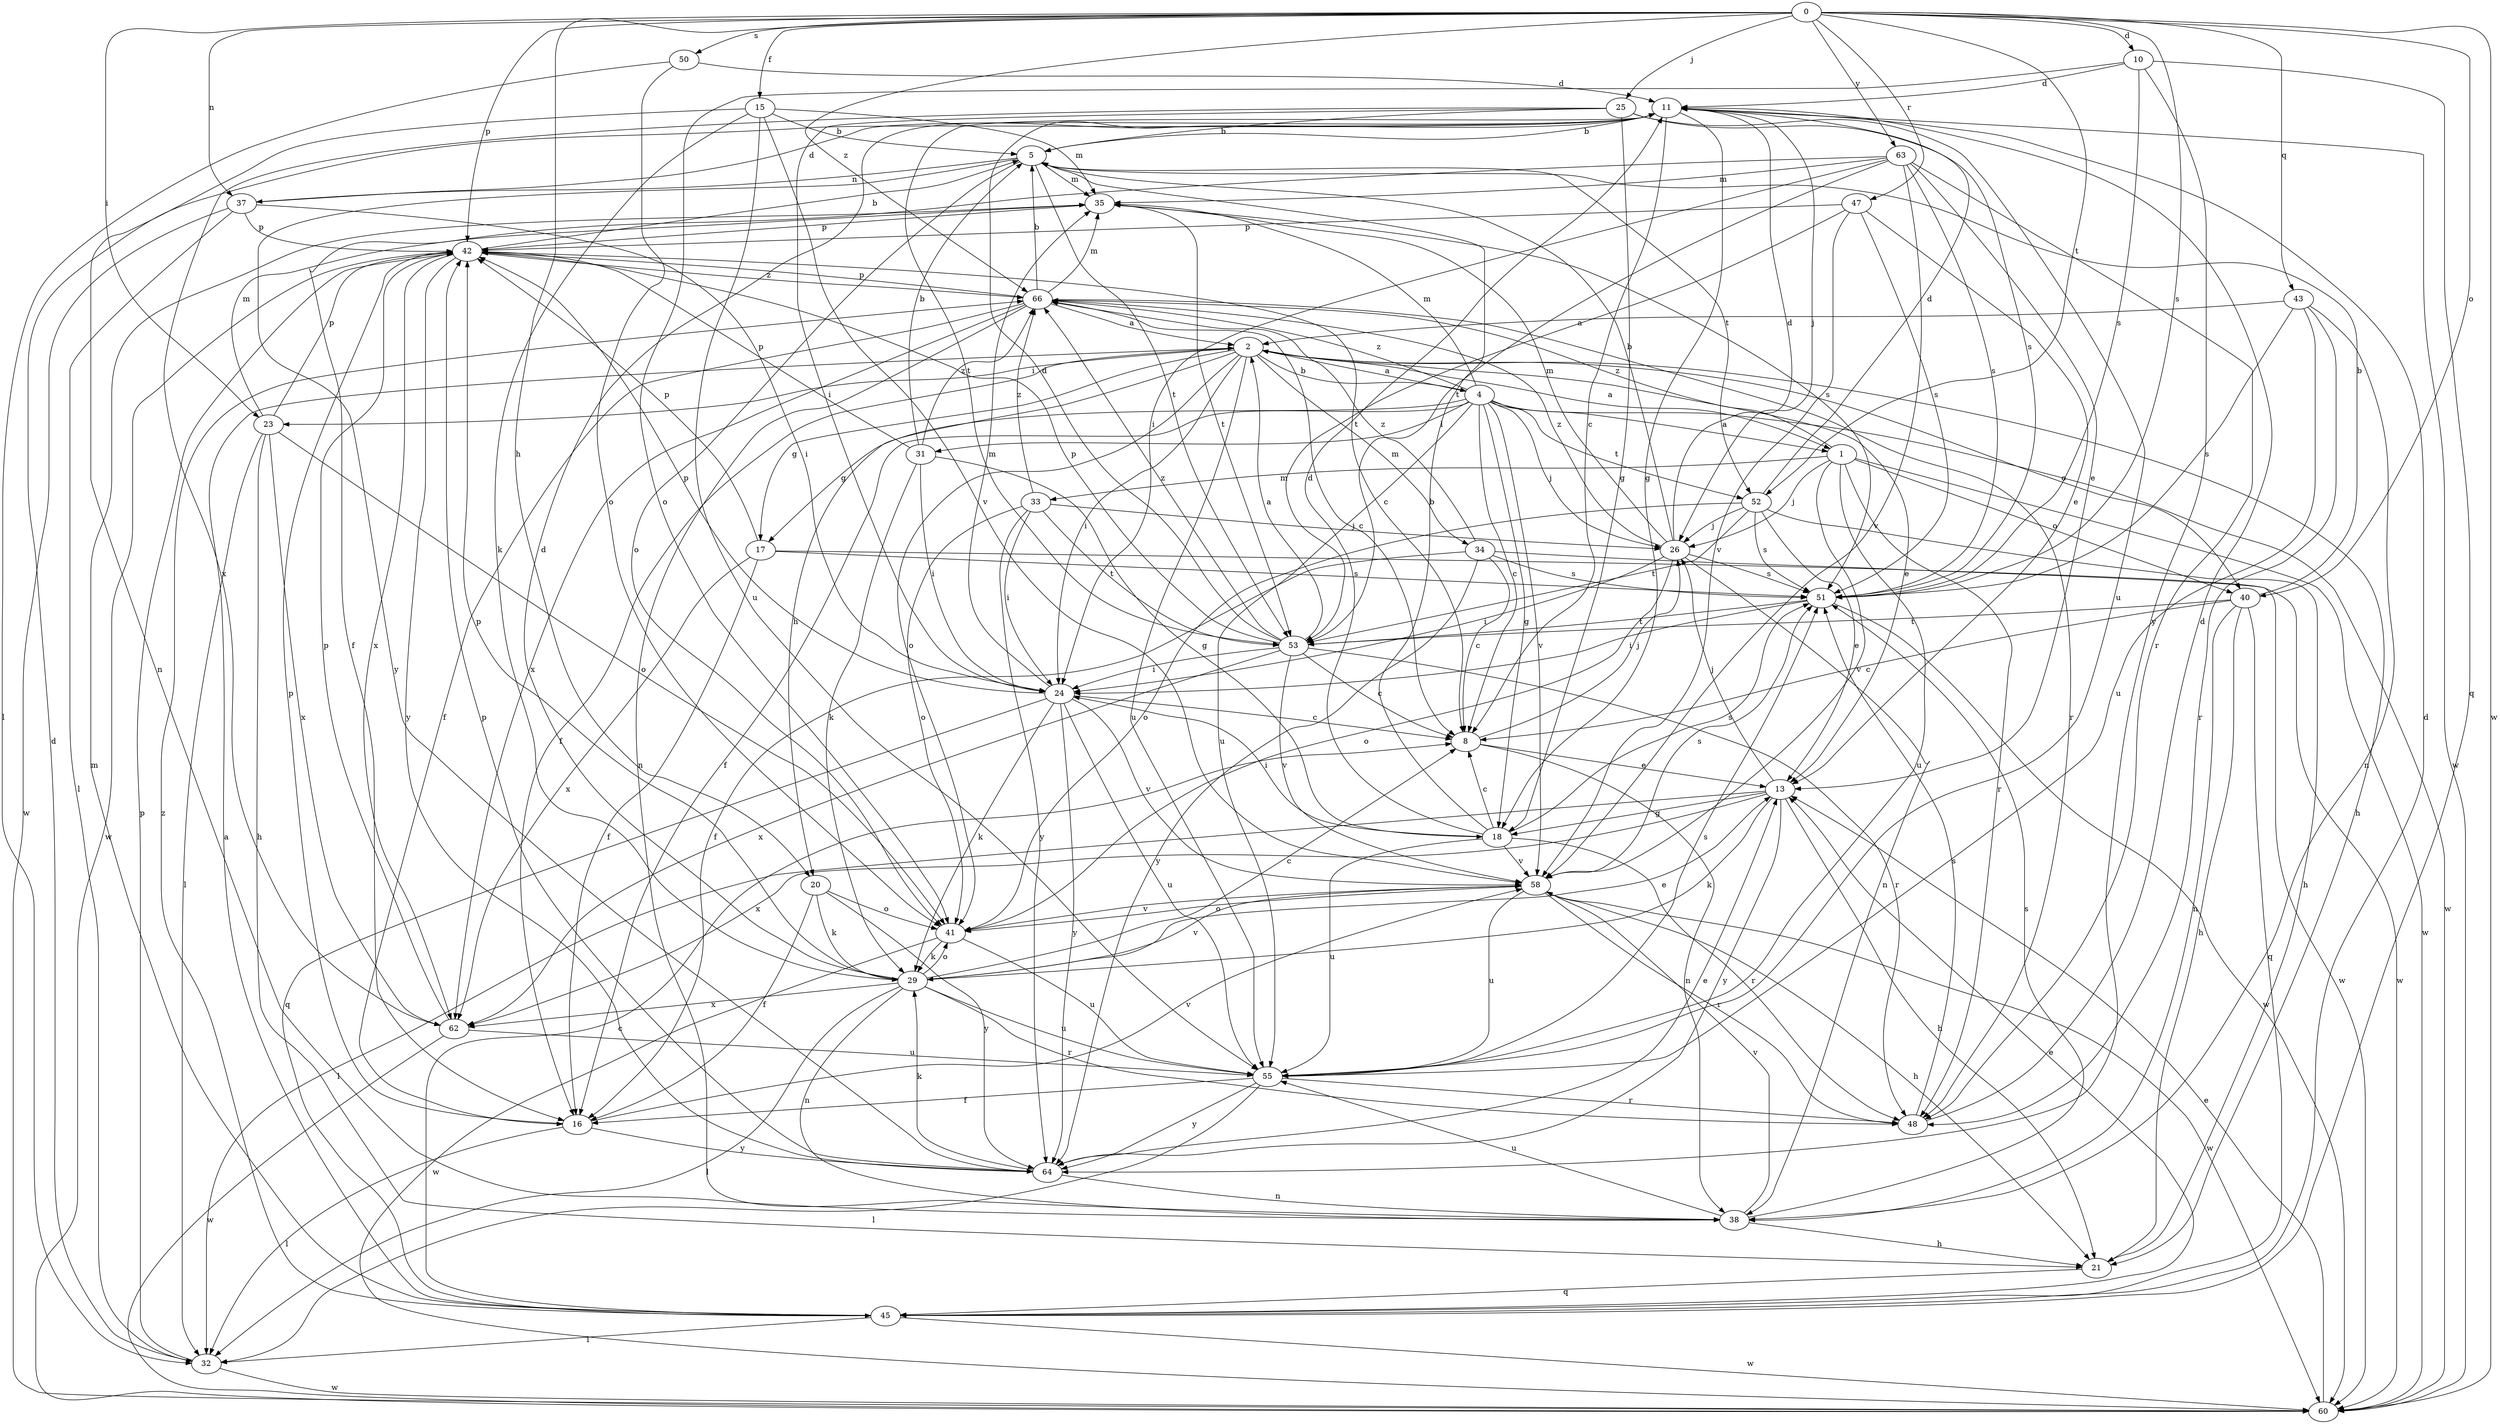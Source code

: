 strict digraph  {
0;
1;
2;
4;
5;
8;
10;
11;
13;
15;
16;
17;
18;
20;
21;
23;
24;
25;
26;
29;
31;
32;
33;
34;
35;
37;
38;
40;
41;
42;
43;
45;
47;
48;
50;
51;
52;
53;
55;
58;
60;
62;
63;
64;
66;
0 -> 10  [label=d];
0 -> 15  [label=f];
0 -> 20  [label=h];
0 -> 23  [label=i];
0 -> 25  [label=j];
0 -> 37  [label=n];
0 -> 40  [label=o];
0 -> 42  [label=p];
0 -> 43  [label=q];
0 -> 47  [label=r];
0 -> 50  [label=s];
0 -> 51  [label=s];
0 -> 52  [label=t];
0 -> 60  [label=w];
0 -> 63  [label=y];
0 -> 66  [label=z];
1 -> 26  [label=j];
1 -> 33  [label=m];
1 -> 40  [label=o];
1 -> 48  [label=r];
1 -> 55  [label=u];
1 -> 58  [label=v];
1 -> 60  [label=w];
1 -> 66  [label=z];
2 -> 1  [label=a];
2 -> 4  [label=b];
2 -> 13  [label=e];
2 -> 16  [label=f];
2 -> 17  [label=g];
2 -> 20  [label=h];
2 -> 21  [label=h];
2 -> 23  [label=i];
2 -> 24  [label=i];
2 -> 34  [label=m];
2 -> 40  [label=o];
2 -> 41  [label=o];
2 -> 55  [label=u];
4 -> 1  [label=a];
4 -> 2  [label=a];
4 -> 8  [label=c];
4 -> 16  [label=f];
4 -> 17  [label=g];
4 -> 18  [label=g];
4 -> 26  [label=j];
4 -> 31  [label=l];
4 -> 35  [label=m];
4 -> 52  [label=t];
4 -> 55  [label=u];
4 -> 58  [label=v];
4 -> 60  [label=w];
4 -> 66  [label=z];
5 -> 35  [label=m];
5 -> 37  [label=n];
5 -> 41  [label=o];
5 -> 52  [label=t];
5 -> 53  [label=t];
5 -> 64  [label=y];
8 -> 13  [label=e];
8 -> 26  [label=j];
8 -> 38  [label=n];
10 -> 11  [label=d];
10 -> 41  [label=o];
10 -> 45  [label=q];
10 -> 51  [label=s];
10 -> 64  [label=y];
11 -> 5  [label=b];
11 -> 8  [label=c];
11 -> 18  [label=g];
11 -> 26  [label=j];
11 -> 53  [label=t];
11 -> 60  [label=w];
13 -> 18  [label=g];
13 -> 21  [label=h];
13 -> 26  [label=j];
13 -> 29  [label=k];
13 -> 32  [label=l];
13 -> 62  [label=x];
13 -> 64  [label=y];
15 -> 5  [label=b];
15 -> 29  [label=k];
15 -> 35  [label=m];
15 -> 38  [label=n];
15 -> 55  [label=u];
15 -> 58  [label=v];
16 -> 32  [label=l];
16 -> 42  [label=p];
16 -> 58  [label=v];
16 -> 64  [label=y];
17 -> 16  [label=f];
17 -> 42  [label=p];
17 -> 51  [label=s];
17 -> 60  [label=w];
17 -> 62  [label=x];
18 -> 5  [label=b];
18 -> 8  [label=c];
18 -> 11  [label=d];
18 -> 24  [label=i];
18 -> 48  [label=r];
18 -> 51  [label=s];
18 -> 55  [label=u];
18 -> 58  [label=v];
20 -> 16  [label=f];
20 -> 29  [label=k];
20 -> 41  [label=o];
20 -> 64  [label=y];
21 -> 45  [label=q];
23 -> 21  [label=h];
23 -> 32  [label=l];
23 -> 35  [label=m];
23 -> 41  [label=o];
23 -> 42  [label=p];
23 -> 62  [label=x];
24 -> 8  [label=c];
24 -> 29  [label=k];
24 -> 35  [label=m];
24 -> 42  [label=p];
24 -> 45  [label=q];
24 -> 55  [label=u];
24 -> 58  [label=v];
24 -> 64  [label=y];
25 -> 5  [label=b];
25 -> 18  [label=g];
25 -> 24  [label=i];
25 -> 51  [label=s];
25 -> 55  [label=u];
25 -> 62  [label=x];
26 -> 5  [label=b];
26 -> 11  [label=d];
26 -> 24  [label=i];
26 -> 35  [label=m];
26 -> 38  [label=n];
26 -> 41  [label=o];
26 -> 51  [label=s];
26 -> 66  [label=z];
29 -> 8  [label=c];
29 -> 11  [label=d];
29 -> 13  [label=e];
29 -> 32  [label=l];
29 -> 38  [label=n];
29 -> 41  [label=o];
29 -> 42  [label=p];
29 -> 48  [label=r];
29 -> 55  [label=u];
29 -> 58  [label=v];
29 -> 62  [label=x];
31 -> 5  [label=b];
31 -> 18  [label=g];
31 -> 24  [label=i];
31 -> 29  [label=k];
31 -> 42  [label=p];
31 -> 66  [label=z];
32 -> 11  [label=d];
32 -> 42  [label=p];
32 -> 60  [label=w];
33 -> 24  [label=i];
33 -> 26  [label=j];
33 -> 41  [label=o];
33 -> 53  [label=t];
33 -> 64  [label=y];
33 -> 66  [label=z];
34 -> 8  [label=c];
34 -> 16  [label=f];
34 -> 51  [label=s];
34 -> 60  [label=w];
34 -> 64  [label=y];
34 -> 66  [label=z];
35 -> 42  [label=p];
35 -> 51  [label=s];
35 -> 53  [label=t];
37 -> 11  [label=d];
37 -> 24  [label=i];
37 -> 32  [label=l];
37 -> 42  [label=p];
37 -> 60  [label=w];
38 -> 21  [label=h];
38 -> 51  [label=s];
38 -> 55  [label=u];
38 -> 58  [label=v];
40 -> 5  [label=b];
40 -> 8  [label=c];
40 -> 21  [label=h];
40 -> 38  [label=n];
40 -> 45  [label=q];
40 -> 53  [label=t];
41 -> 29  [label=k];
41 -> 55  [label=u];
41 -> 58  [label=v];
41 -> 60  [label=w];
42 -> 5  [label=b];
42 -> 8  [label=c];
42 -> 60  [label=w];
42 -> 62  [label=x];
42 -> 64  [label=y];
42 -> 66  [label=z];
43 -> 2  [label=a];
43 -> 38  [label=n];
43 -> 48  [label=r];
43 -> 51  [label=s];
43 -> 55  [label=u];
45 -> 2  [label=a];
45 -> 8  [label=c];
45 -> 11  [label=d];
45 -> 13  [label=e];
45 -> 32  [label=l];
45 -> 35  [label=m];
45 -> 60  [label=w];
45 -> 66  [label=z];
47 -> 13  [label=e];
47 -> 42  [label=p];
47 -> 51  [label=s];
47 -> 53  [label=t];
47 -> 58  [label=v];
48 -> 11  [label=d];
48 -> 51  [label=s];
50 -> 11  [label=d];
50 -> 32  [label=l];
50 -> 41  [label=o];
51 -> 24  [label=i];
51 -> 53  [label=t];
51 -> 60  [label=w];
52 -> 11  [label=d];
52 -> 13  [label=e];
52 -> 21  [label=h];
52 -> 26  [label=j];
52 -> 41  [label=o];
52 -> 51  [label=s];
52 -> 53  [label=t];
53 -> 2  [label=a];
53 -> 8  [label=c];
53 -> 11  [label=d];
53 -> 24  [label=i];
53 -> 42  [label=p];
53 -> 48  [label=r];
53 -> 58  [label=v];
53 -> 62  [label=x];
53 -> 66  [label=z];
55 -> 16  [label=f];
55 -> 32  [label=l];
55 -> 48  [label=r];
55 -> 51  [label=s];
55 -> 64  [label=y];
58 -> 21  [label=h];
58 -> 41  [label=o];
58 -> 48  [label=r];
58 -> 51  [label=s];
58 -> 55  [label=u];
58 -> 60  [label=w];
60 -> 13  [label=e];
62 -> 42  [label=p];
62 -> 55  [label=u];
62 -> 60  [label=w];
63 -> 13  [label=e];
63 -> 16  [label=f];
63 -> 24  [label=i];
63 -> 35  [label=m];
63 -> 48  [label=r];
63 -> 51  [label=s];
63 -> 53  [label=t];
63 -> 58  [label=v];
64 -> 13  [label=e];
64 -> 29  [label=k];
64 -> 38  [label=n];
64 -> 42  [label=p];
66 -> 2  [label=a];
66 -> 5  [label=b];
66 -> 8  [label=c];
66 -> 16  [label=f];
66 -> 35  [label=m];
66 -> 38  [label=n];
66 -> 42  [label=p];
66 -> 48  [label=r];
66 -> 62  [label=x];
}
